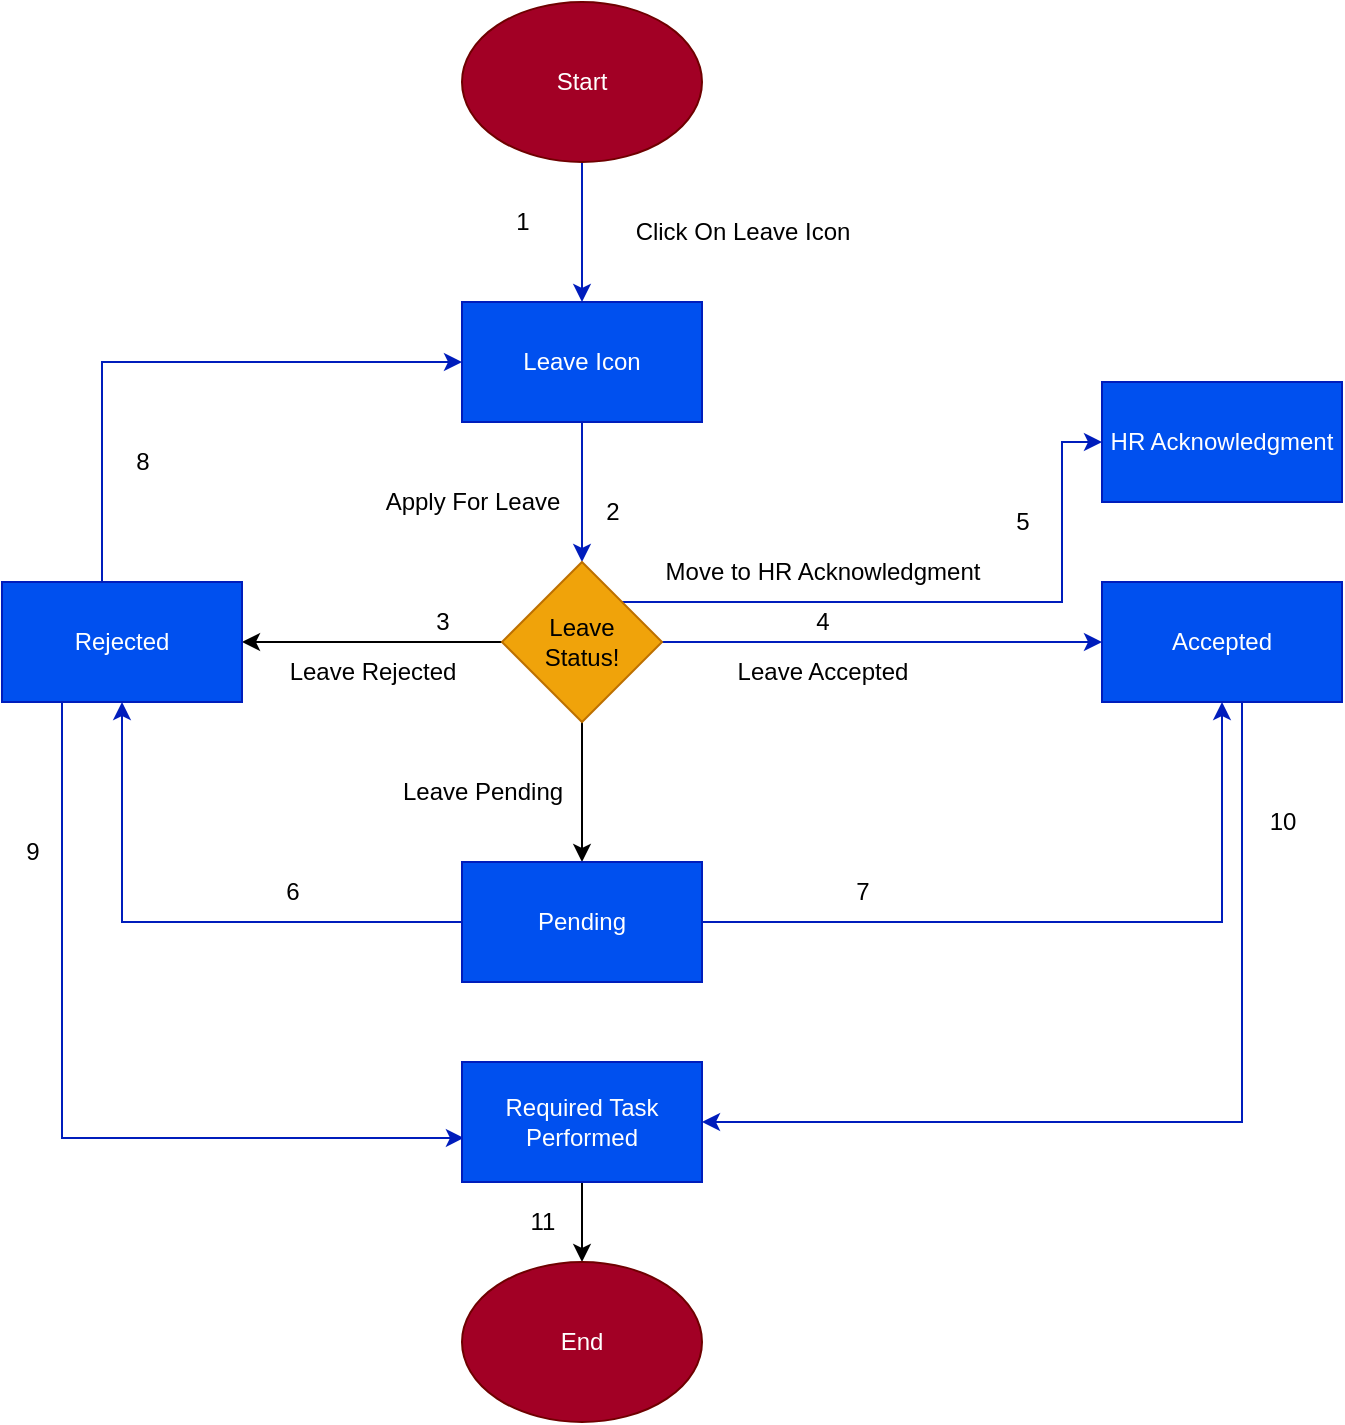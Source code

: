 <mxfile version="20.5.3" type="device"><diagram id="ESDHKwrLrf4PlbyNJ1Vr" name="Page-1"><mxGraphModel dx="868" dy="425" grid="1" gridSize="10" guides="1" tooltips="1" connect="1" arrows="1" fold="1" page="1" pageScale="1" pageWidth="850" pageHeight="1100" math="0" shadow="0"><root><mxCell id="0"/><mxCell id="1" parent="0"/><mxCell id="1RjZBFlS16vzze3SHX1I-3" value="" style="edgeStyle=orthogonalEdgeStyle;rounded=0;orthogonalLoop=1;jettySize=auto;html=1;fillColor=#0050ef;strokeColor=#001DBC;" parent="1" source="1RjZBFlS16vzze3SHX1I-1" target="1RjZBFlS16vzze3SHX1I-2" edge="1"><mxGeometry relative="1" as="geometry"/></mxCell><mxCell id="1RjZBFlS16vzze3SHX1I-1" value="Start" style="ellipse;whiteSpace=wrap;html=1;fillColor=#a20025;fontColor=#ffffff;strokeColor=#6F0000;" parent="1" vertex="1"><mxGeometry x="470" y="50" width="120" height="80" as="geometry"/></mxCell><mxCell id="1RjZBFlS16vzze3SHX1I-6" value="" style="edgeStyle=orthogonalEdgeStyle;rounded=0;orthogonalLoop=1;jettySize=auto;html=1;fillColor=#0050ef;strokeColor=#001DBC;" parent="1" source="1RjZBFlS16vzze3SHX1I-2" target="1RjZBFlS16vzze3SHX1I-5" edge="1"><mxGeometry relative="1" as="geometry"/></mxCell><mxCell id="1RjZBFlS16vzze3SHX1I-2" value="Leave Icon" style="rounded=0;whiteSpace=wrap;html=1;fillColor=#0050ef;fontColor=#ffffff;strokeColor=#001DBC;" parent="1" vertex="1"><mxGeometry x="470" y="200" width="120" height="60" as="geometry"/></mxCell><mxCell id="1RjZBFlS16vzze3SHX1I-4" value="Click On Leave Icon" style="text;html=1;align=center;verticalAlign=middle;resizable=0;points=[];autosize=1;strokeColor=none;fillColor=none;" parent="1" vertex="1"><mxGeometry x="545" y="150" width="130" height="30" as="geometry"/></mxCell><mxCell id="1RjZBFlS16vzze3SHX1I-8" value="" style="edgeStyle=orthogonalEdgeStyle;rounded=0;orthogonalLoop=1;jettySize=auto;html=1;fillColor=#0050ef;strokeColor=#001DBC;" parent="1" source="1RjZBFlS16vzze3SHX1I-5" target="1RjZBFlS16vzze3SHX1I-7" edge="1"><mxGeometry relative="1" as="geometry"/></mxCell><mxCell id="1RjZBFlS16vzze3SHX1I-10" value="" style="edgeStyle=orthogonalEdgeStyle;rounded=0;orthogonalLoop=1;jettySize=auto;html=1;" parent="1" source="1RjZBFlS16vzze3SHX1I-5" target="1RjZBFlS16vzze3SHX1I-9" edge="1"><mxGeometry relative="1" as="geometry"/></mxCell><mxCell id="1RjZBFlS16vzze3SHX1I-12" value="" style="edgeStyle=orthogonalEdgeStyle;rounded=0;orthogonalLoop=1;jettySize=auto;html=1;" parent="1" source="1RjZBFlS16vzze3SHX1I-5" target="1RjZBFlS16vzze3SHX1I-11" edge="1"><mxGeometry relative="1" as="geometry"/></mxCell><mxCell id="1RjZBFlS16vzze3SHX1I-23" style="edgeStyle=orthogonalEdgeStyle;rounded=0;orthogonalLoop=1;jettySize=auto;html=1;exitX=1;exitY=0;exitDx=0;exitDy=0;entryX=0;entryY=0.5;entryDx=0;entryDy=0;fillColor=#0050ef;strokeColor=#001DBC;" parent="1" source="1RjZBFlS16vzze3SHX1I-5" edge="1"><mxGeometry relative="1" as="geometry"><mxPoint x="790" y="270" as="targetPoint"/><Array as="points"><mxPoint x="770" y="350"/><mxPoint x="770" y="270"/></Array></mxGeometry></mxCell><mxCell id="1RjZBFlS16vzze3SHX1I-5" value="Leave &lt;br&gt;Status!" style="rhombus;whiteSpace=wrap;html=1;fillColor=#f0a30a;fontColor=#000000;strokeColor=#BD7000;" parent="1" vertex="1"><mxGeometry x="490" y="330" width="80" height="80" as="geometry"/></mxCell><mxCell id="1RjZBFlS16vzze3SHX1I-27" style="edgeStyle=orthogonalEdgeStyle;rounded=0;orthogonalLoop=1;jettySize=auto;html=1;entryX=1;entryY=0.5;entryDx=0;entryDy=0;fillColor=#0050ef;strokeColor=#001DBC;" parent="1" source="1RjZBFlS16vzze3SHX1I-7" target="1RjZBFlS16vzze3SHX1I-25" edge="1"><mxGeometry relative="1" as="geometry"><Array as="points"><mxPoint x="860" y="610"/></Array></mxGeometry></mxCell><mxCell id="1RjZBFlS16vzze3SHX1I-7" value="Accepted" style="whiteSpace=wrap;html=1;fillColor=#0050ef;fontColor=#ffffff;strokeColor=#001DBC;" parent="1" vertex="1"><mxGeometry x="790" y="340" width="120" height="60" as="geometry"/></mxCell><mxCell id="1RjZBFlS16vzze3SHX1I-19" style="edgeStyle=orthogonalEdgeStyle;rounded=0;orthogonalLoop=1;jettySize=auto;html=1;entryX=0.5;entryY=1;entryDx=0;entryDy=0;fillColor=#0050ef;strokeColor=#001DBC;" parent="1" source="1RjZBFlS16vzze3SHX1I-9" target="1RjZBFlS16vzze3SHX1I-11" edge="1"><mxGeometry relative="1" as="geometry"/></mxCell><mxCell id="1RjZBFlS16vzze3SHX1I-20" style="edgeStyle=orthogonalEdgeStyle;rounded=0;orthogonalLoop=1;jettySize=auto;html=1;fillColor=#0050ef;strokeColor=#001DBC;" parent="1" source="1RjZBFlS16vzze3SHX1I-9" target="1RjZBFlS16vzze3SHX1I-7" edge="1"><mxGeometry relative="1" as="geometry"/></mxCell><mxCell id="1RjZBFlS16vzze3SHX1I-9" value="Pending" style="whiteSpace=wrap;html=1;fillColor=#0050ef;fontColor=#ffffff;strokeColor=#001DBC;" parent="1" vertex="1"><mxGeometry x="470" y="480" width="120" height="60" as="geometry"/></mxCell><mxCell id="1RjZBFlS16vzze3SHX1I-21" style="edgeStyle=orthogonalEdgeStyle;rounded=0;orthogonalLoop=1;jettySize=auto;html=1;entryX=0;entryY=0.5;entryDx=0;entryDy=0;fillColor=#0050ef;strokeColor=#001DBC;" parent="1" source="1RjZBFlS16vzze3SHX1I-11" target="1RjZBFlS16vzze3SHX1I-2" edge="1"><mxGeometry relative="1" as="geometry"><Array as="points"><mxPoint x="290" y="230"/></Array></mxGeometry></mxCell><mxCell id="1RjZBFlS16vzze3SHX1I-26" style="edgeStyle=orthogonalEdgeStyle;rounded=0;orthogonalLoop=1;jettySize=auto;html=1;exitX=0.25;exitY=1;exitDx=0;exitDy=0;entryX=0.008;entryY=0.633;entryDx=0;entryDy=0;entryPerimeter=0;fillColor=#0050ef;strokeColor=#001DBC;" parent="1" source="1RjZBFlS16vzze3SHX1I-11" target="1RjZBFlS16vzze3SHX1I-25" edge="1"><mxGeometry relative="1" as="geometry"/></mxCell><mxCell id="1RjZBFlS16vzze3SHX1I-11" value="Rejected" style="whiteSpace=wrap;html=1;fillColor=#0050ef;fontColor=#ffffff;strokeColor=#001DBC;" parent="1" vertex="1"><mxGeometry x="240" y="340" width="120" height="60" as="geometry"/></mxCell><mxCell id="1RjZBFlS16vzze3SHX1I-13" value="Apply For Leave" style="text;html=1;align=center;verticalAlign=middle;resizable=0;points=[];autosize=1;strokeColor=none;fillColor=none;" parent="1" vertex="1"><mxGeometry x="420" y="285" width="110" height="30" as="geometry"/></mxCell><mxCell id="1RjZBFlS16vzze3SHX1I-14" value="Leave Pending" style="text;html=1;align=center;verticalAlign=middle;resizable=0;points=[];autosize=1;strokeColor=none;fillColor=none;" parent="1" vertex="1"><mxGeometry x="430" y="430" width="100" height="30" as="geometry"/></mxCell><mxCell id="1RjZBFlS16vzze3SHX1I-15" value="Move to HR Acknowledgment" style="text;html=1;align=center;verticalAlign=middle;resizable=0;points=[];autosize=1;strokeColor=none;fillColor=none;" parent="1" vertex="1"><mxGeometry x="560" y="320" width="180" height="30" as="geometry"/></mxCell><mxCell id="1RjZBFlS16vzze3SHX1I-18" value="Leave Rejected" style="text;html=1;align=center;verticalAlign=middle;resizable=0;points=[];autosize=1;strokeColor=none;fillColor=none;" parent="1" vertex="1"><mxGeometry x="370" y="370" width="110" height="30" as="geometry"/></mxCell><mxCell id="1RjZBFlS16vzze3SHX1I-24" value="Leave Accepted" style="text;html=1;align=center;verticalAlign=middle;resizable=0;points=[];autosize=1;strokeColor=none;fillColor=none;" parent="1" vertex="1"><mxGeometry x="595" y="370" width="110" height="30" as="geometry"/></mxCell><mxCell id="1RjZBFlS16vzze3SHX1I-29" value="" style="edgeStyle=orthogonalEdgeStyle;rounded=0;orthogonalLoop=1;jettySize=auto;html=1;" parent="1" source="1RjZBFlS16vzze3SHX1I-25" target="1RjZBFlS16vzze3SHX1I-28" edge="1"><mxGeometry relative="1" as="geometry"/></mxCell><mxCell id="1RjZBFlS16vzze3SHX1I-25" value="Required Task Performed" style="rounded=0;whiteSpace=wrap;html=1;fillColor=#0050ef;fontColor=#ffffff;strokeColor=#001DBC;" parent="1" vertex="1"><mxGeometry x="470" y="580" width="120" height="60" as="geometry"/></mxCell><mxCell id="1RjZBFlS16vzze3SHX1I-28" value="End" style="ellipse;whiteSpace=wrap;html=1;fillColor=#a20025;fontColor=#ffffff;strokeColor=#6F0000;" parent="1" vertex="1"><mxGeometry x="470" y="680" width="120" height="80" as="geometry"/></mxCell><mxCell id="1RjZBFlS16vzze3SHX1I-30" value="HR Acknowledgment" style="rounded=0;whiteSpace=wrap;html=1;fillColor=#0050ef;fontColor=#ffffff;strokeColor=#001DBC;" parent="1" vertex="1"><mxGeometry x="790" y="240" width="120" height="60" as="geometry"/></mxCell><mxCell id="a_AR51Lmn5RnpUp_SWkE-1" value="1" style="text;html=1;align=center;verticalAlign=middle;resizable=0;points=[];autosize=1;strokeColor=none;fillColor=none;" vertex="1" parent="1"><mxGeometry x="485" y="145" width="30" height="30" as="geometry"/></mxCell><mxCell id="a_AR51Lmn5RnpUp_SWkE-2" value="2" style="text;html=1;align=center;verticalAlign=middle;resizable=0;points=[];autosize=1;strokeColor=none;fillColor=none;" vertex="1" parent="1"><mxGeometry x="530" y="290" width="30" height="30" as="geometry"/></mxCell><mxCell id="a_AR51Lmn5RnpUp_SWkE-3" value="3" style="text;html=1;align=center;verticalAlign=middle;resizable=0;points=[];autosize=1;strokeColor=none;fillColor=none;" vertex="1" parent="1"><mxGeometry x="445" y="345" width="30" height="30" as="geometry"/></mxCell><mxCell id="a_AR51Lmn5RnpUp_SWkE-4" value="4" style="text;html=1;align=center;verticalAlign=middle;resizable=0;points=[];autosize=1;strokeColor=none;fillColor=none;" vertex="1" parent="1"><mxGeometry x="635" y="345" width="30" height="30" as="geometry"/></mxCell><mxCell id="a_AR51Lmn5RnpUp_SWkE-5" value="5" style="text;html=1;align=center;verticalAlign=middle;resizable=0;points=[];autosize=1;strokeColor=none;fillColor=none;" vertex="1" parent="1"><mxGeometry x="735" y="295" width="30" height="30" as="geometry"/></mxCell><mxCell id="a_AR51Lmn5RnpUp_SWkE-6" value="6" style="text;html=1;align=center;verticalAlign=middle;resizable=0;points=[];autosize=1;strokeColor=none;fillColor=none;" vertex="1" parent="1"><mxGeometry x="370" y="480" width="30" height="30" as="geometry"/></mxCell><mxCell id="a_AR51Lmn5RnpUp_SWkE-7" value="7" style="text;html=1;align=center;verticalAlign=middle;resizable=0;points=[];autosize=1;strokeColor=none;fillColor=none;" vertex="1" parent="1"><mxGeometry x="655" y="480" width="30" height="30" as="geometry"/></mxCell><mxCell id="a_AR51Lmn5RnpUp_SWkE-8" value="8" style="text;html=1;align=center;verticalAlign=middle;resizable=0;points=[];autosize=1;strokeColor=none;fillColor=none;" vertex="1" parent="1"><mxGeometry x="295" y="265" width="30" height="30" as="geometry"/></mxCell><mxCell id="a_AR51Lmn5RnpUp_SWkE-9" value="9" style="text;html=1;align=center;verticalAlign=middle;resizable=0;points=[];autosize=1;strokeColor=none;fillColor=none;" vertex="1" parent="1"><mxGeometry x="240" y="460" width="30" height="30" as="geometry"/></mxCell><mxCell id="a_AR51Lmn5RnpUp_SWkE-10" value="10" style="text;html=1;align=center;verticalAlign=middle;resizable=0;points=[];autosize=1;strokeColor=none;fillColor=none;" vertex="1" parent="1"><mxGeometry x="860" y="445" width="40" height="30" as="geometry"/></mxCell><mxCell id="a_AR51Lmn5RnpUp_SWkE-11" value="11" style="text;html=1;align=center;verticalAlign=middle;resizable=0;points=[];autosize=1;strokeColor=none;fillColor=none;" vertex="1" parent="1"><mxGeometry x="490" y="645" width="40" height="30" as="geometry"/></mxCell></root></mxGraphModel></diagram></mxfile>